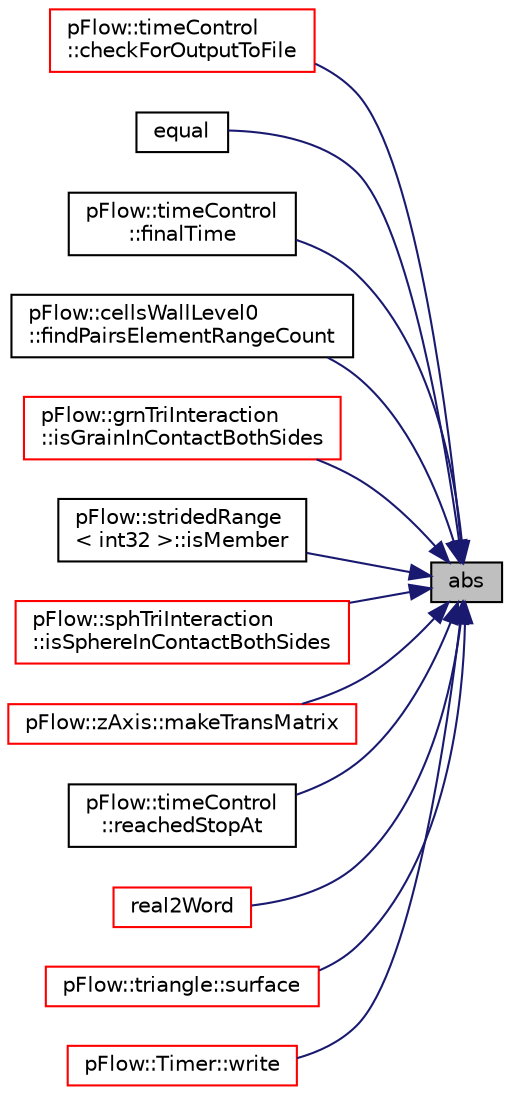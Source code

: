 digraph "abs"
{
 // LATEX_PDF_SIZE
  edge [fontname="Helvetica",fontsize="10",labelfontname="Helvetica",labelfontsize="10"];
  node [fontname="Helvetica",fontsize="10",shape=record];
  rankdir="RL";
  Node1 [label="abs",height=0.2,width=0.4,color="black", fillcolor="grey75", style="filled", fontcolor="black",tooltip=" "];
  Node1 -> Node2 [dir="back",color="midnightblue",fontsize="10",style="solid",fontname="Helvetica"];
  Node2 [label="pFlow::timeControl\l::checkForOutputToFile",height=0.2,width=0.4,color="red", fillcolor="white", style="filled",URL="$classpFlow_1_1timeControl.html#a929ce719f6ba3f5075a41b42f133aed7",tooltip=" "];
  Node1 -> Node4 [dir="back",color="midnightblue",fontsize="10",style="solid",fontname="Helvetica"];
  Node4 [label="equal",height=0.2,width=0.4,color="black", fillcolor="white", style="filled",URL="$namespacepFlow.html#a2ba31d0f16d2a38e37630b5d61fb2dc7",tooltip=" "];
  Node1 -> Node5 [dir="back",color="midnightblue",fontsize="10",style="solid",fontname="Helvetica"];
  Node5 [label="pFlow::timeControl\l::finalTime",height=0.2,width=0.4,color="black", fillcolor="white", style="filled",URL="$classpFlow_1_1timeControl.html#a1f73acccf51d9ca370c7c0798be38510",tooltip=" "];
  Node1 -> Node6 [dir="back",color="midnightblue",fontsize="10",style="solid",fontname="Helvetica"];
  Node6 [label="pFlow::cellsWallLevel0\l::findPairsElementRangeCount",height=0.2,width=0.4,color="black", fillcolor="white", style="filled",URL="$classpFlow_1_1cellsWallLevel0.html#a497e88d0ec1ac01d06cb8e10103bf643",tooltip=" "];
  Node1 -> Node7 [dir="back",color="midnightblue",fontsize="10",style="solid",fontname="Helvetica"];
  Node7 [label="pFlow::grnTriInteraction\l::isGrainInContactBothSides",height=0.2,width=0.4,color="red", fillcolor="white", style="filled",URL="$namespacepFlow_1_1grnTriInteraction.html#a689ce9df385f372d3c853b5a3ec45d79",tooltip=" "];
  Node1 -> Node9 [dir="back",color="midnightblue",fontsize="10",style="solid",fontname="Helvetica"];
  Node9 [label="pFlow::stridedRange\l\< int32 \>::isMember",height=0.2,width=0.4,color="black", fillcolor="white", style="filled",URL="$classpFlow_1_1stridedRange.html#a0ca2050caf024eff74f7dc1b942f1788",tooltip=" "];
  Node1 -> Node10 [dir="back",color="midnightblue",fontsize="10",style="solid",fontname="Helvetica"];
  Node10 [label="pFlow::sphTriInteraction\l::isSphereInContactBothSides",height=0.2,width=0.4,color="red", fillcolor="white", style="filled",URL="$namespacepFlow_1_1sphTriInteraction.html#ab49a80e55a2a390f7dd57b87b1543074",tooltip=" "];
  Node1 -> Node12 [dir="back",color="midnightblue",fontsize="10",style="solid",fontname="Helvetica"];
  Node12 [label="pFlow::zAxis::makeTransMatrix",height=0.2,width=0.4,color="red", fillcolor="white", style="filled",URL="$classpFlow_1_1zAxis.html#a9864d76553754290cf52eeae03a1c491",tooltip=" "];
  Node1 -> Node14 [dir="back",color="midnightblue",fontsize="10",style="solid",fontname="Helvetica"];
  Node14 [label="pFlow::timeControl\l::reachedStopAt",height=0.2,width=0.4,color="black", fillcolor="white", style="filled",URL="$classpFlow_1_1timeControl.html#a75463b442578a00111678ff4b476d6f2",tooltip=" "];
  Node1 -> Node15 [dir="back",color="midnightblue",fontsize="10",style="solid",fontname="Helvetica"];
  Node15 [label="real2Word",height=0.2,width=0.4,color="red", fillcolor="white", style="filled",URL="$namespacepFlow.html#ac031fc8dbe057073f2b5ae5ad986bda4",tooltip="Convert floating point variable to string with general format."];
  Node1 -> Node17 [dir="back",color="midnightblue",fontsize="10",style="solid",fontname="Helvetica"];
  Node17 [label="pFlow::triangle::surface",height=0.2,width=0.4,color="red", fillcolor="white", style="filled",URL="$namespacepFlow_1_1triangle.html#a76e5558852ea08d3bd5ccdd6f8a52151",tooltip=" "];
  Node1 -> Node31 [dir="back",color="midnightblue",fontsize="10",style="solid",fontname="Helvetica"];
  Node31 [label="pFlow::Timer::write",height=0.2,width=0.4,color="red", fillcolor="white", style="filled",URL="$classpFlow_1_1Timer.html#a878f1a2a8b65bc9bdf57f7c1a3f90a09",tooltip=" "];
}
